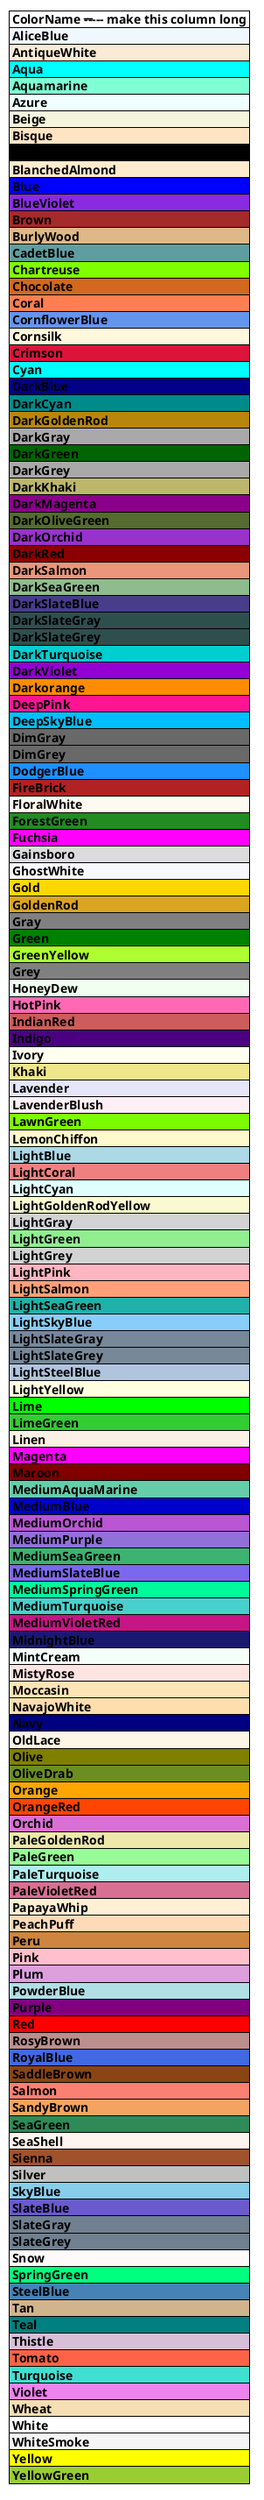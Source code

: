 @startuml Color Table

title
|= ColorName ------------- make this column long |
|<#AliceBlue> AliceBlue |
|<#AntiqueWhite> AntiqueWhite |
|<#Aqua> Aqua |
|<#Aquamarine> Aquamarine |
|<#Azure> Azure |
|<#Beige> Beige |
|<#Bisque> Bisque |
|<#Black> Black |
|<#BlanchedAlmond> BlanchedAlmond |
|<#Blue> Blue |
|<#BlueViolet> BlueViolet |
|<#Brown> Brown |
|<#BurlyWood> BurlyWood |
|<#CadetBlue> CadetBlue |
|<#Chartreuse> Chartreuse |
|<#Chocolate> Chocolate |
|<#Coral> Coral |
|<#CornflowerBlue> CornflowerBlue |
|<#Cornsilk> Cornsilk |
|<#Crimson> Crimson |
|<#Cyan> Cyan |
|<#DarkBlue> DarkBlue |
|<#DarkCyan> DarkCyan |
|<#DarkGoldenRod> DarkGoldenRod |
|<#DarkGray> DarkGray |
|<#DarkGreen> DarkGreen |
|<#DarkGrey> DarkGrey |
|<#DarkKhaki> DarkKhaki |
|<#DarkMagenta> DarkMagenta |
|<#DarkOliveGreen> DarkOliveGreen |
|<#DarkOrchid> DarkOrchid |
|<#DarkRed> DarkRed |
|<#DarkSalmon> DarkSalmon |
|<#DarkSeaGreen> DarkSeaGreen |
|<#DarkSlateBlue> DarkSlateBlue |
|<#DarkSlateGray> DarkSlateGray |
|<#DarkSlateGrey> DarkSlateGrey |
|<#DarkTurquoise> DarkTurquoise |
|<#DarkViolet> DarkViolet |
|<#Darkorange> Darkorange |
|<#DeepPink> DeepPink |
|<#DeepSkyBlue> DeepSkyBlue |
|<#DimGray> DimGray |
|<#DimGrey> DimGrey |
|<#DodgerBlue> DodgerBlue |
|<#FireBrick> FireBrick |
|<#FloralWhite> FloralWhite |
|<#ForestGreen> ForestGreen |
|<#Fuchsia> Fuchsia |
|<#Gainsboro> Gainsboro |
|<#GhostWhite> GhostWhite |
|<#Gold> Gold |
|<#GoldenRod> GoldenRod |
|<#Gray> Gray |
|<#Green> Green |
|<#GreenYellow> GreenYellow |
|<#Grey> Grey |
|<#HoneyDew> HoneyDew |
|<#HotPink> HotPink |
|<#IndianRed> IndianRed |
|<#Indigo> Indigo |
|<#Ivory> Ivory |
|<#Khaki> Khaki |
|<#Lavender> Lavender |
|<#LavenderBlush> LavenderBlush |
|<#LawnGreen> LawnGreen |
|<#LemonChiffon> LemonChiffon |
|<#LightBlue> LightBlue |
|<#LightCoral> LightCoral |
|<#LightCyan> LightCyan |
|<#LightGoldenRodYellow> LightGoldenRodYellow |
|<#LightGray> LightGray |
|<#LightGreen> LightGreen |
|<#LightGrey> LightGrey |
|<#LightPink> LightPink |
|<#LightSalmon> LightSalmon |
|<#LightSeaGreen> LightSeaGreen |
|<#LightSkyBlue> LightSkyBlue |
|<#LightSlateGray> LightSlateGray |
|<#LightSlateGrey> LightSlateGrey |
|<#LightSteelBlue> LightSteelBlue |
|<#LightYellow> LightYellow |
|<#Lime> Lime |
|<#LimeGreen> LimeGreen |
|<#Linen> Linen |
|<#Magenta> Magenta |
|<#Maroon> Maroon |
|<#MediumAquaMarine> MediumAquaMarine |
|<#MediumBlue> MediumBlue |
|<#MediumOrchid> MediumOrchid |
|<#MediumPurple> MediumPurple |
|<#MediumSeaGreen> MediumSeaGreen |
|<#MediumSlateBlue> MediumSlateBlue |
|<#MediumSpringGreen> MediumSpringGreen |
|<#MediumTurquoise> MediumTurquoise |
|<#MediumVioletRed> MediumVioletRed |
|<#MidnightBlue> MidnightBlue |
|<#MintCream> MintCream |
|<#MistyRose> MistyRose |
|<#Moccasin> Moccasin |
|<#NavajoWhite> NavajoWhite |
|<#Navy> Navy |
|<#OldLace> OldLace |
|<#Olive> Olive |
|<#OliveDrab> OliveDrab |
|<#Orange> Orange |
|<#OrangeRed> OrangeRed |
|<#Orchid> Orchid |
|<#PaleGoldenRod> PaleGoldenRod |
|<#PaleGreen> PaleGreen |
|<#PaleTurquoise> PaleTurquoise |
|<#PaleVioletRed> PaleVioletRed |
|<#PapayaWhip> PapayaWhip |
|<#PeachPuff> PeachPuff |
|<#Peru> Peru |
|<#Pink> Pink |
|<#Plum> Plum |
|<#PowderBlue> PowderBlue |
|<#Purple> Purple |
|<#Red> Red |
|<#RosyBrown> RosyBrown |
|<#RoyalBlue> RoyalBlue |
|<#SaddleBrown> SaddleBrown |
|<#Salmon> Salmon |
|<#SandyBrown> SandyBrown |
|<#SeaGreen> SeaGreen |
|<#SeaShell> SeaShell |
|<#Sienna> Sienna |
|<#Silver> Silver |
|<#SkyBlue> SkyBlue |
|<#SlateBlue> SlateBlue |
|<#SlateGray> SlateGray |
|<#SlateGrey> SlateGrey |
|<#Snow> Snow |
|<#SpringGreen> SpringGreen |
|<#SteelBlue> SteelBlue |
|<#Tan> Tan |
|<#Teal> Teal |
|<#Thistle> Thistle |
|<#Tomato> Tomato |
|<#Turquoise> Turquoise |
|<#Violet> Violet |
|<#Wheat> Wheat |
|<#White> White |
|<#WhiteSmoke> WhiteSmoke |
|<#Yellow> Yellow |
|<#YellowGreen> YellowGreen |
end title


@enduml
